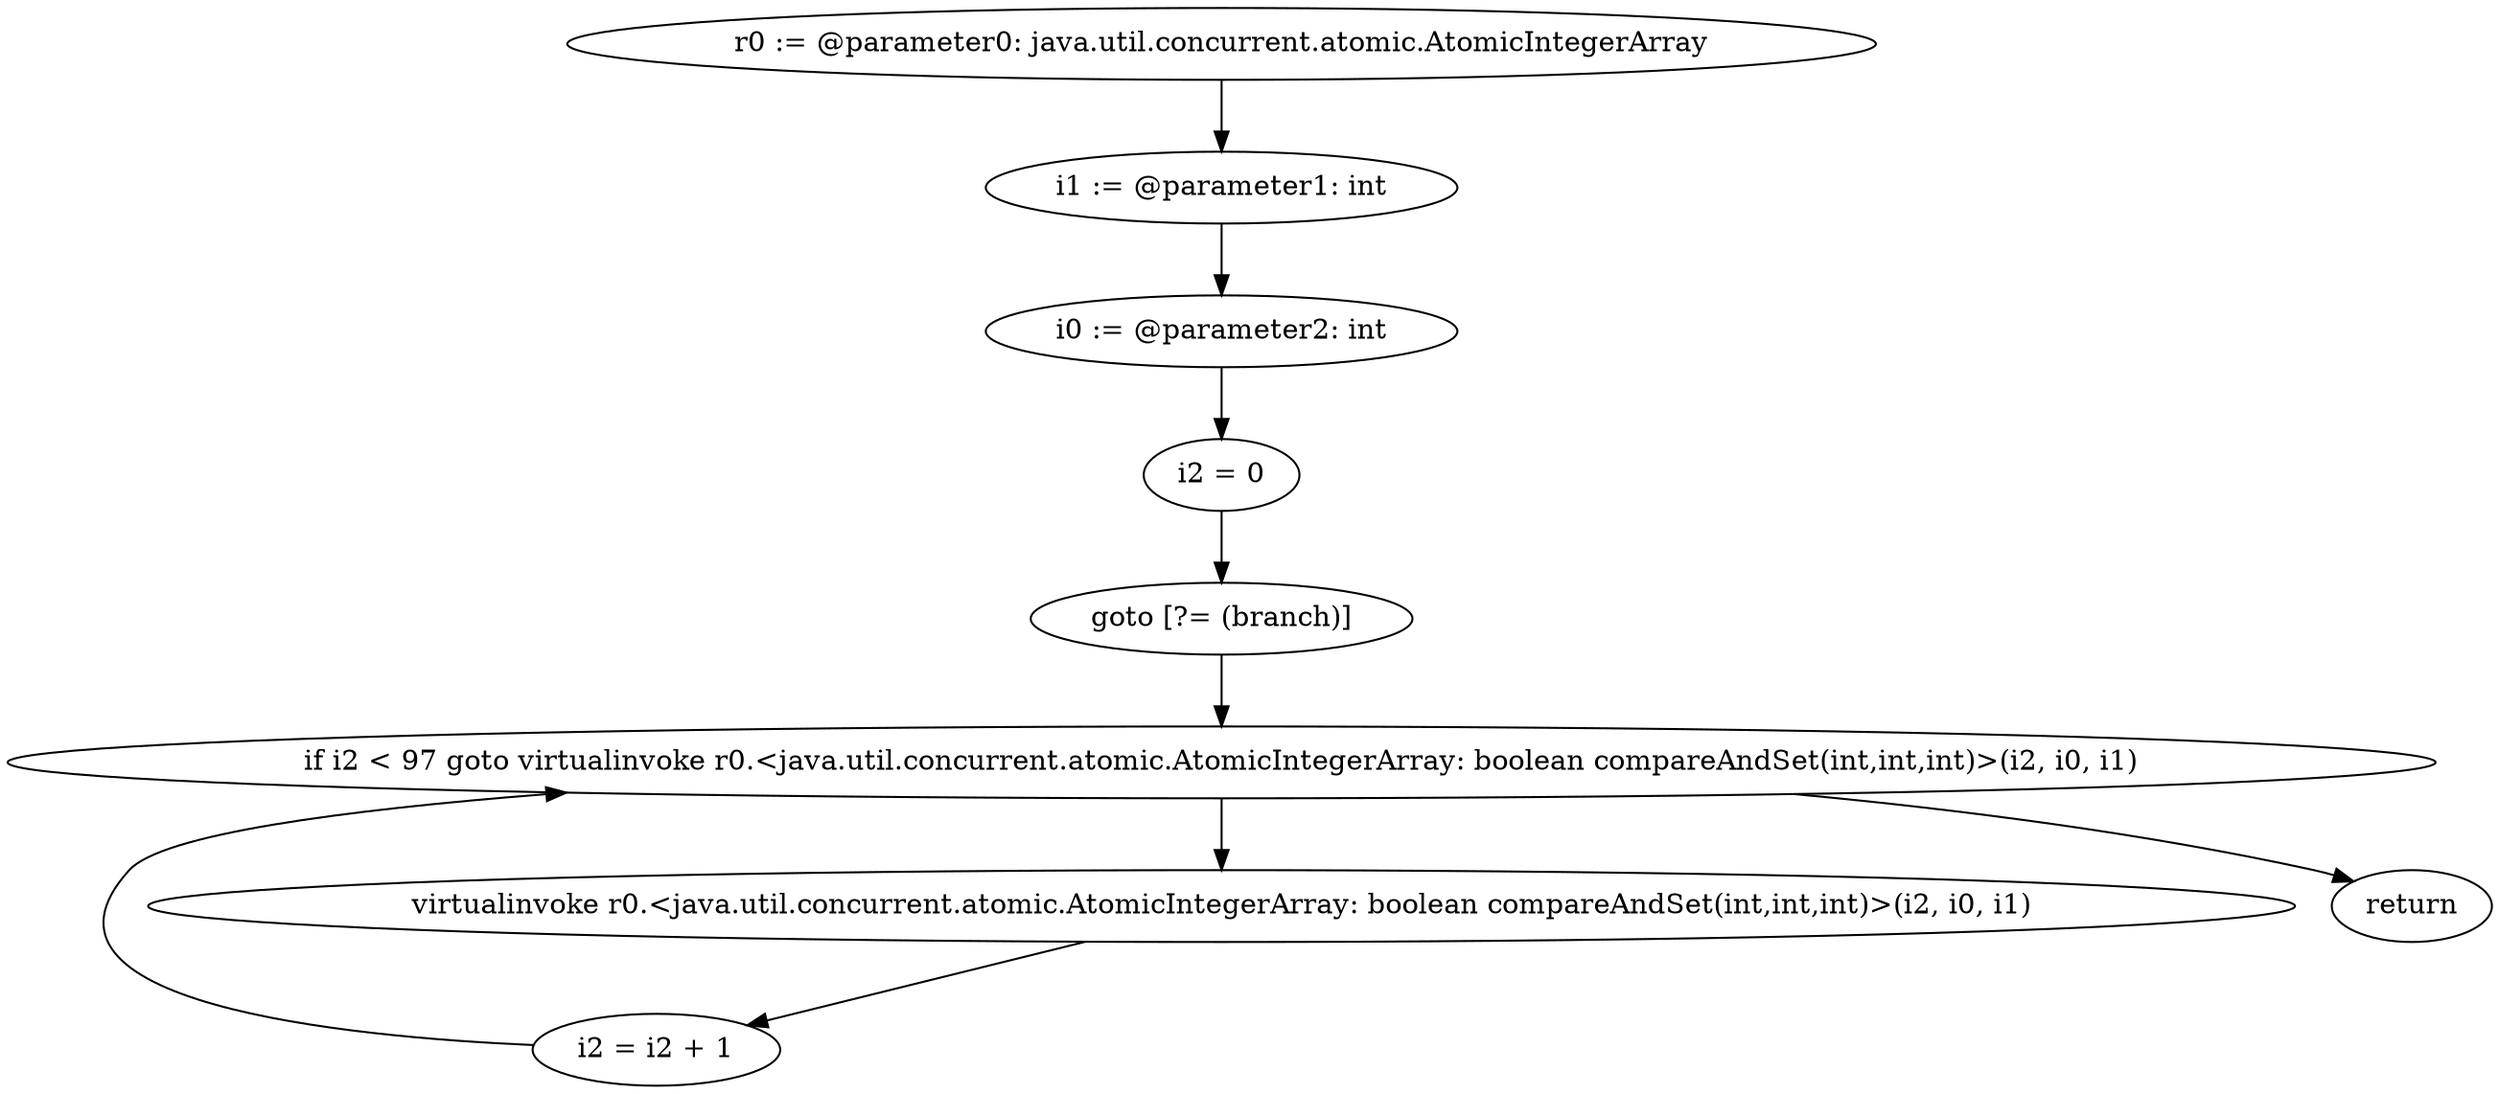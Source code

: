 digraph "unitGraph" {
    "r0 := @parameter0: java.util.concurrent.atomic.AtomicIntegerArray"
    "i1 := @parameter1: int"
    "i0 := @parameter2: int"
    "i2 = 0"
    "goto [?= (branch)]"
    "virtualinvoke r0.<java.util.concurrent.atomic.AtomicIntegerArray: boolean compareAndSet(int,int,int)>(i2, i0, i1)"
    "i2 = i2 + 1"
    "if i2 < 97 goto virtualinvoke r0.<java.util.concurrent.atomic.AtomicIntegerArray: boolean compareAndSet(int,int,int)>(i2, i0, i1)"
    "return"
    "r0 := @parameter0: java.util.concurrent.atomic.AtomicIntegerArray"->"i1 := @parameter1: int";
    "i1 := @parameter1: int"->"i0 := @parameter2: int";
    "i0 := @parameter2: int"->"i2 = 0";
    "i2 = 0"->"goto [?= (branch)]";
    "goto [?= (branch)]"->"if i2 < 97 goto virtualinvoke r0.<java.util.concurrent.atomic.AtomicIntegerArray: boolean compareAndSet(int,int,int)>(i2, i0, i1)";
    "virtualinvoke r0.<java.util.concurrent.atomic.AtomicIntegerArray: boolean compareAndSet(int,int,int)>(i2, i0, i1)"->"i2 = i2 + 1";
    "i2 = i2 + 1"->"if i2 < 97 goto virtualinvoke r0.<java.util.concurrent.atomic.AtomicIntegerArray: boolean compareAndSet(int,int,int)>(i2, i0, i1)";
    "if i2 < 97 goto virtualinvoke r0.<java.util.concurrent.atomic.AtomicIntegerArray: boolean compareAndSet(int,int,int)>(i2, i0, i1)"->"return";
    "if i2 < 97 goto virtualinvoke r0.<java.util.concurrent.atomic.AtomicIntegerArray: boolean compareAndSet(int,int,int)>(i2, i0, i1)"->"virtualinvoke r0.<java.util.concurrent.atomic.AtomicIntegerArray: boolean compareAndSet(int,int,int)>(i2, i0, i1)";
}
